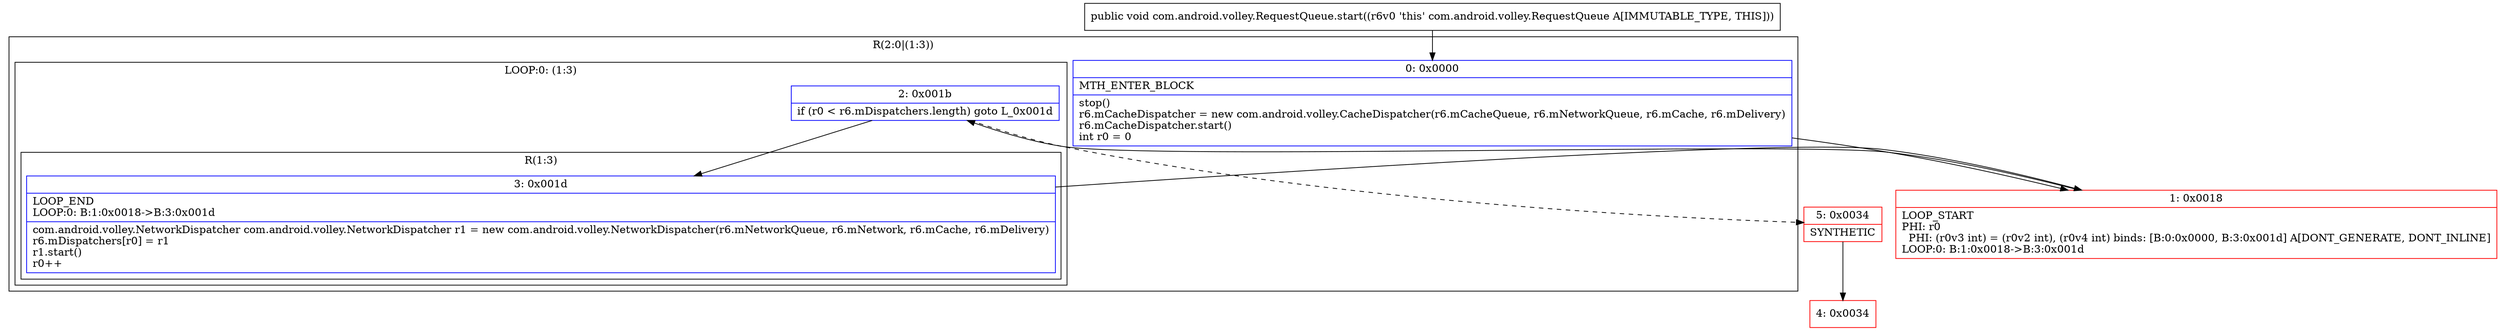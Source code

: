 digraph "CFG forcom.android.volley.RequestQueue.start()V" {
subgraph cluster_Region_543899623 {
label = "R(2:0|(1:3))";
node [shape=record,color=blue];
Node_0 [shape=record,label="{0\:\ 0x0000|MTH_ENTER_BLOCK\l|stop()\lr6.mCacheDispatcher = new com.android.volley.CacheDispatcher(r6.mCacheQueue, r6.mNetworkQueue, r6.mCache, r6.mDelivery)\lr6.mCacheDispatcher.start()\lint r0 = 0\l}"];
subgraph cluster_LoopRegion_1764550746 {
label = "LOOP:0: (1:3)";
node [shape=record,color=blue];
Node_2 [shape=record,label="{2\:\ 0x001b|if (r0 \< r6.mDispatchers.length) goto L_0x001d\l}"];
subgraph cluster_Region_1160460542 {
label = "R(1:3)";
node [shape=record,color=blue];
Node_3 [shape=record,label="{3\:\ 0x001d|LOOP_END\lLOOP:0: B:1:0x0018\-\>B:3:0x001d\l|com.android.volley.NetworkDispatcher com.android.volley.NetworkDispatcher r1 = new com.android.volley.NetworkDispatcher(r6.mNetworkQueue, r6.mNetwork, r6.mCache, r6.mDelivery)\lr6.mDispatchers[r0] = r1\lr1.start()\lr0++\l}"];
}
}
}
Node_1 [shape=record,color=red,label="{1\:\ 0x0018|LOOP_START\lPHI: r0 \l  PHI: (r0v3 int) = (r0v2 int), (r0v4 int) binds: [B:0:0x0000, B:3:0x001d] A[DONT_GENERATE, DONT_INLINE]\lLOOP:0: B:1:0x0018\-\>B:3:0x001d\l}"];
Node_4 [shape=record,color=red,label="{4\:\ 0x0034}"];
Node_5 [shape=record,color=red,label="{5\:\ 0x0034|SYNTHETIC\l}"];
MethodNode[shape=record,label="{public void com.android.volley.RequestQueue.start((r6v0 'this' com.android.volley.RequestQueue A[IMMUTABLE_TYPE, THIS])) }"];
MethodNode -> Node_0;
Node_0 -> Node_1;
Node_2 -> Node_3;
Node_2 -> Node_5[style=dashed];
Node_3 -> Node_1;
Node_1 -> Node_2;
Node_5 -> Node_4;
}

